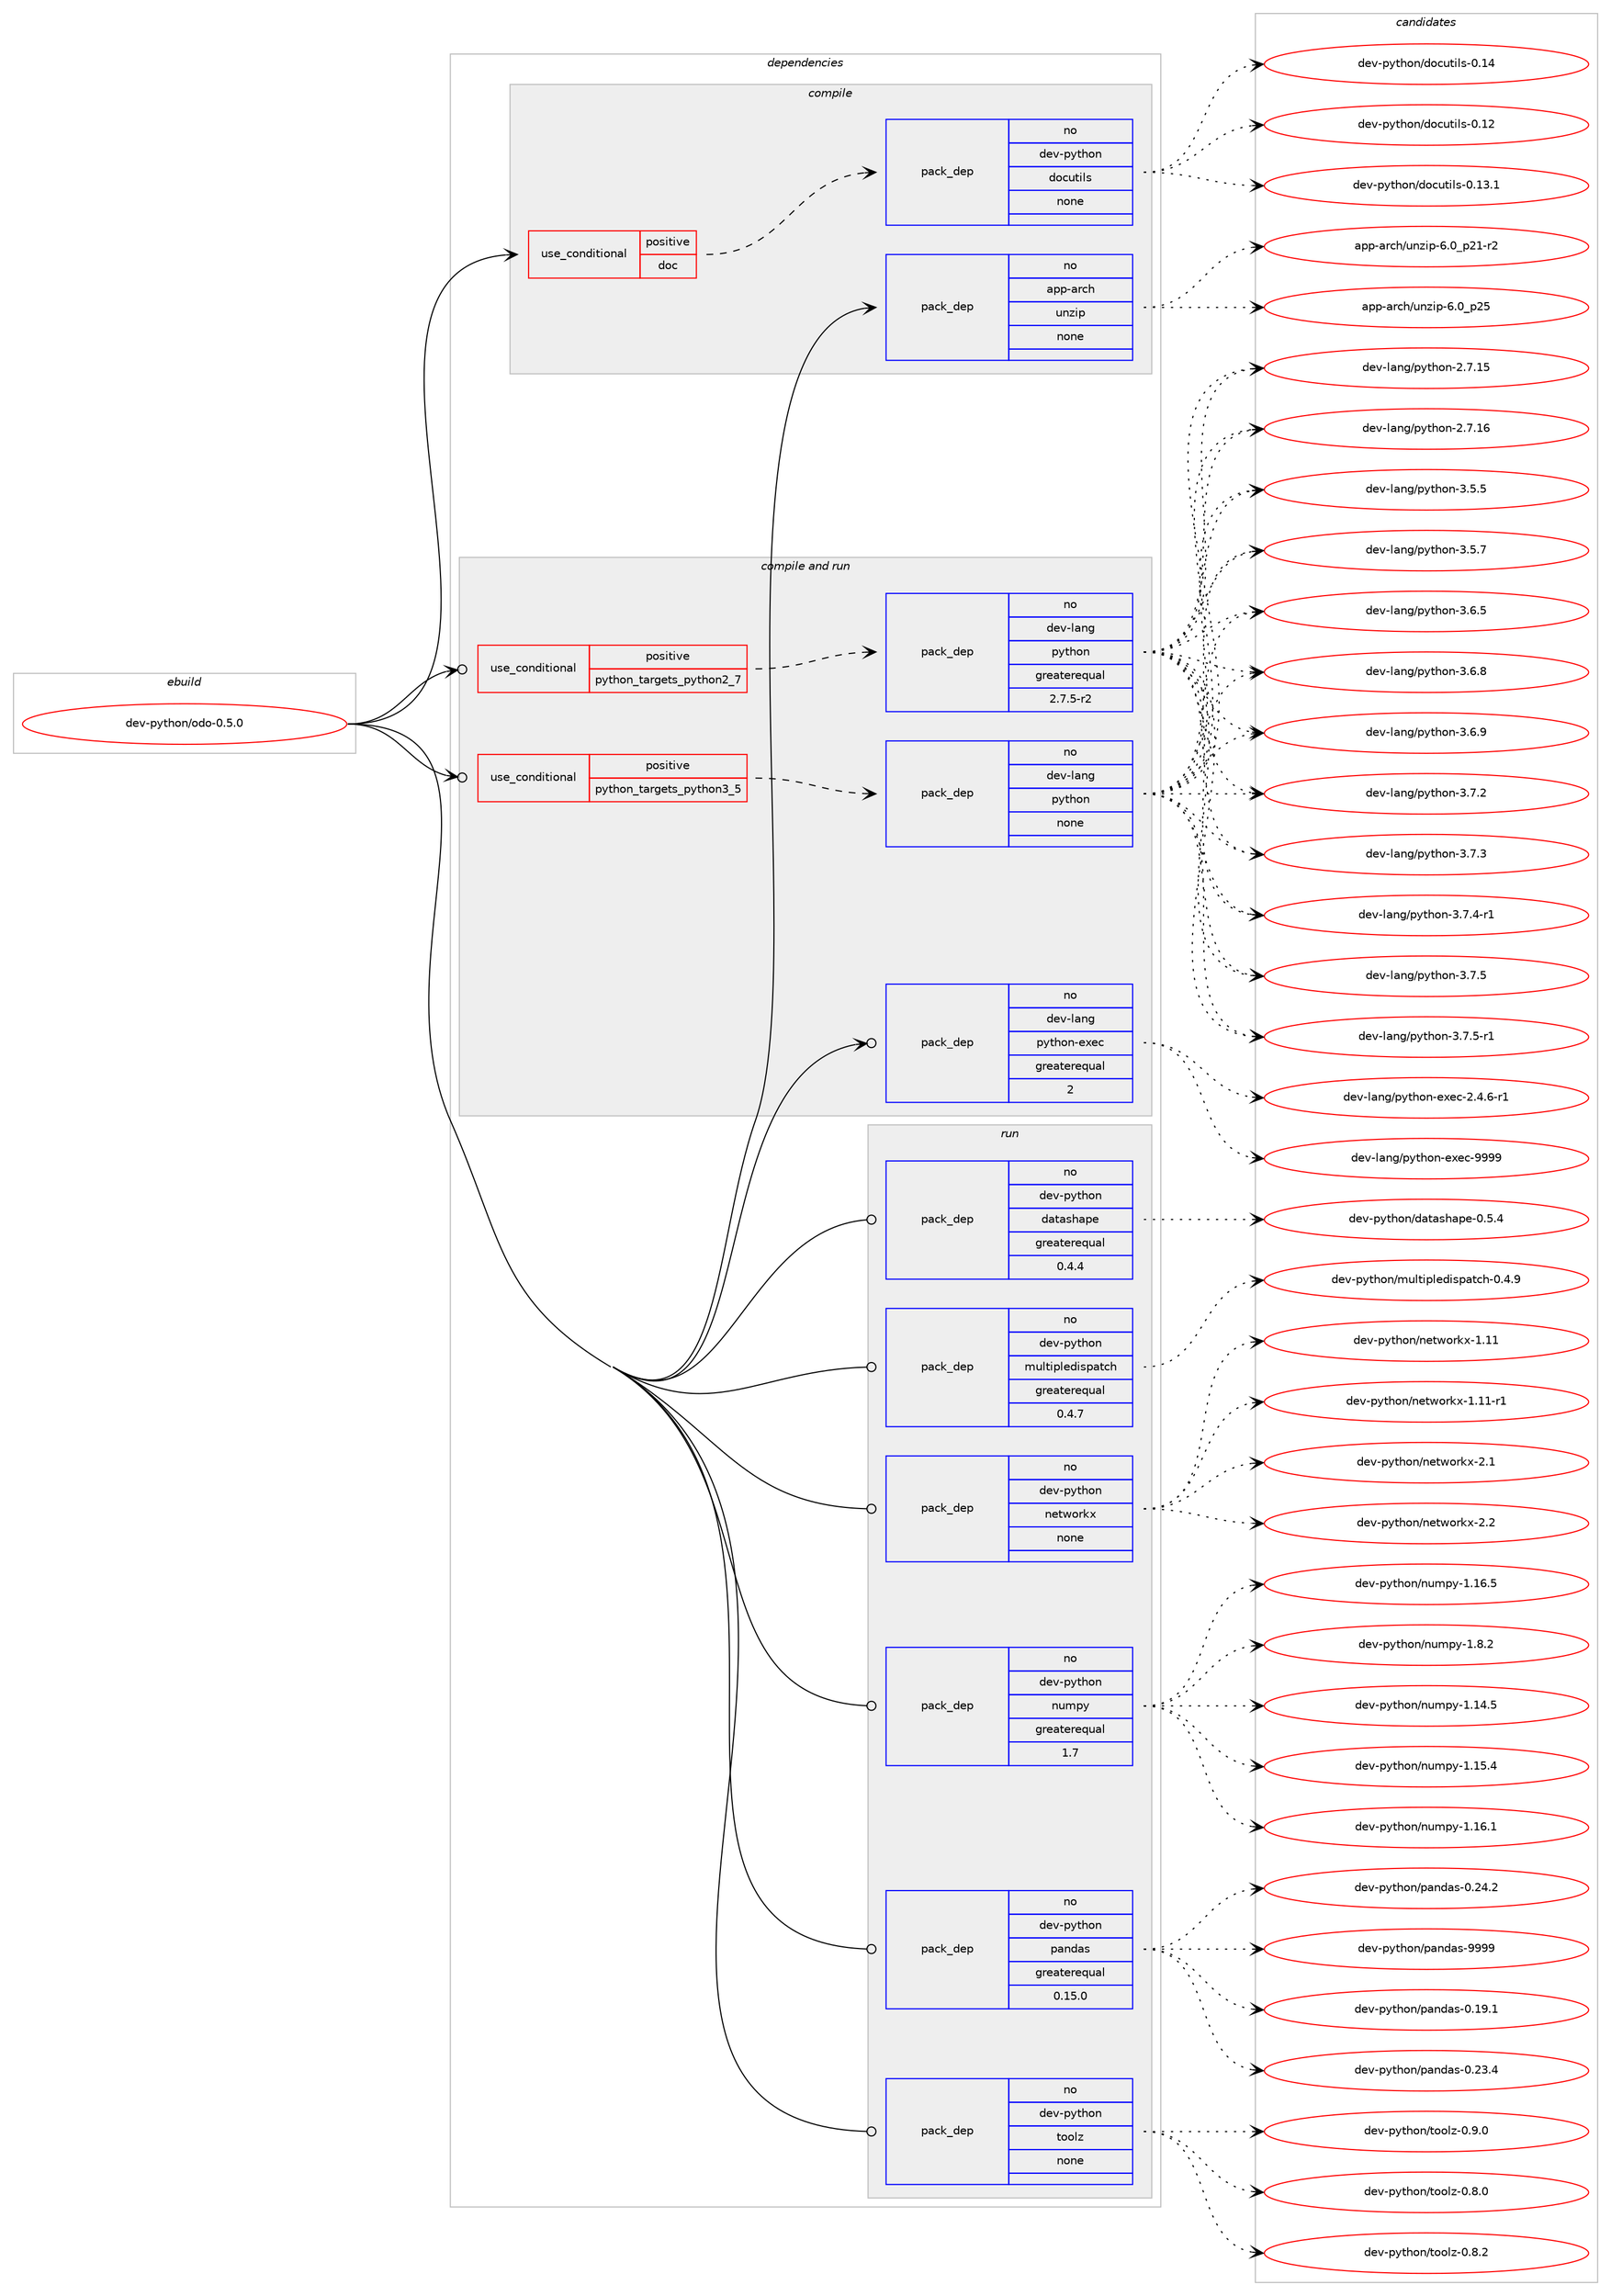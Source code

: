 digraph prolog {

# *************
# Graph options
# *************

newrank=true;
concentrate=true;
compound=true;
graph [rankdir=LR,fontname=Helvetica,fontsize=10,ranksep=1.5];#, ranksep=2.5, nodesep=0.2];
edge  [arrowhead=vee];
node  [fontname=Helvetica,fontsize=10];

# **********
# The ebuild
# **********

subgraph cluster_leftcol {
color=gray;
rank=same;
label=<<i>ebuild</i>>;
id [label="dev-python/odo-0.5.0", color=red, width=4, href="../dev-python/odo-0.5.0.svg"];
}

# ****************
# The dependencies
# ****************

subgraph cluster_midcol {
color=gray;
label=<<i>dependencies</i>>;
subgraph cluster_compile {
fillcolor="#eeeeee";
style=filled;
label=<<i>compile</i>>;
subgraph cond143542 {
dependency617852 [label=<<TABLE BORDER="0" CELLBORDER="1" CELLSPACING="0" CELLPADDING="4"><TR><TD ROWSPAN="3" CELLPADDING="10">use_conditional</TD></TR><TR><TD>positive</TD></TR><TR><TD>doc</TD></TR></TABLE>>, shape=none, color=red];
subgraph pack462502 {
dependency617853 [label=<<TABLE BORDER="0" CELLBORDER="1" CELLSPACING="0" CELLPADDING="4" WIDTH="220"><TR><TD ROWSPAN="6" CELLPADDING="30">pack_dep</TD></TR><TR><TD WIDTH="110">no</TD></TR><TR><TD>dev-python</TD></TR><TR><TD>docutils</TD></TR><TR><TD>none</TD></TR><TR><TD></TD></TR></TABLE>>, shape=none, color=blue];
}
dependency617852:e -> dependency617853:w [weight=20,style="dashed",arrowhead="vee"];
}
id:e -> dependency617852:w [weight=20,style="solid",arrowhead="vee"];
subgraph pack462503 {
dependency617854 [label=<<TABLE BORDER="0" CELLBORDER="1" CELLSPACING="0" CELLPADDING="4" WIDTH="220"><TR><TD ROWSPAN="6" CELLPADDING="30">pack_dep</TD></TR><TR><TD WIDTH="110">no</TD></TR><TR><TD>app-arch</TD></TR><TR><TD>unzip</TD></TR><TR><TD>none</TD></TR><TR><TD></TD></TR></TABLE>>, shape=none, color=blue];
}
id:e -> dependency617854:w [weight=20,style="solid",arrowhead="vee"];
}
subgraph cluster_compileandrun {
fillcolor="#eeeeee";
style=filled;
label=<<i>compile and run</i>>;
subgraph cond143543 {
dependency617855 [label=<<TABLE BORDER="0" CELLBORDER="1" CELLSPACING="0" CELLPADDING="4"><TR><TD ROWSPAN="3" CELLPADDING="10">use_conditional</TD></TR><TR><TD>positive</TD></TR><TR><TD>python_targets_python2_7</TD></TR></TABLE>>, shape=none, color=red];
subgraph pack462504 {
dependency617856 [label=<<TABLE BORDER="0" CELLBORDER="1" CELLSPACING="0" CELLPADDING="4" WIDTH="220"><TR><TD ROWSPAN="6" CELLPADDING="30">pack_dep</TD></TR><TR><TD WIDTH="110">no</TD></TR><TR><TD>dev-lang</TD></TR><TR><TD>python</TD></TR><TR><TD>greaterequal</TD></TR><TR><TD>2.7.5-r2</TD></TR></TABLE>>, shape=none, color=blue];
}
dependency617855:e -> dependency617856:w [weight=20,style="dashed",arrowhead="vee"];
}
id:e -> dependency617855:w [weight=20,style="solid",arrowhead="odotvee"];
subgraph cond143544 {
dependency617857 [label=<<TABLE BORDER="0" CELLBORDER="1" CELLSPACING="0" CELLPADDING="4"><TR><TD ROWSPAN="3" CELLPADDING="10">use_conditional</TD></TR><TR><TD>positive</TD></TR><TR><TD>python_targets_python3_5</TD></TR></TABLE>>, shape=none, color=red];
subgraph pack462505 {
dependency617858 [label=<<TABLE BORDER="0" CELLBORDER="1" CELLSPACING="0" CELLPADDING="4" WIDTH="220"><TR><TD ROWSPAN="6" CELLPADDING="30">pack_dep</TD></TR><TR><TD WIDTH="110">no</TD></TR><TR><TD>dev-lang</TD></TR><TR><TD>python</TD></TR><TR><TD>none</TD></TR><TR><TD></TD></TR></TABLE>>, shape=none, color=blue];
}
dependency617857:e -> dependency617858:w [weight=20,style="dashed",arrowhead="vee"];
}
id:e -> dependency617857:w [weight=20,style="solid",arrowhead="odotvee"];
subgraph pack462506 {
dependency617859 [label=<<TABLE BORDER="0" CELLBORDER="1" CELLSPACING="0" CELLPADDING="4" WIDTH="220"><TR><TD ROWSPAN="6" CELLPADDING="30">pack_dep</TD></TR><TR><TD WIDTH="110">no</TD></TR><TR><TD>dev-lang</TD></TR><TR><TD>python-exec</TD></TR><TR><TD>greaterequal</TD></TR><TR><TD>2</TD></TR></TABLE>>, shape=none, color=blue];
}
id:e -> dependency617859:w [weight=20,style="solid",arrowhead="odotvee"];
}
subgraph cluster_run {
fillcolor="#eeeeee";
style=filled;
label=<<i>run</i>>;
subgraph pack462507 {
dependency617860 [label=<<TABLE BORDER="0" CELLBORDER="1" CELLSPACING="0" CELLPADDING="4" WIDTH="220"><TR><TD ROWSPAN="6" CELLPADDING="30">pack_dep</TD></TR><TR><TD WIDTH="110">no</TD></TR><TR><TD>dev-python</TD></TR><TR><TD>datashape</TD></TR><TR><TD>greaterequal</TD></TR><TR><TD>0.4.4</TD></TR></TABLE>>, shape=none, color=blue];
}
id:e -> dependency617860:w [weight=20,style="solid",arrowhead="odot"];
subgraph pack462508 {
dependency617861 [label=<<TABLE BORDER="0" CELLBORDER="1" CELLSPACING="0" CELLPADDING="4" WIDTH="220"><TR><TD ROWSPAN="6" CELLPADDING="30">pack_dep</TD></TR><TR><TD WIDTH="110">no</TD></TR><TR><TD>dev-python</TD></TR><TR><TD>multipledispatch</TD></TR><TR><TD>greaterequal</TD></TR><TR><TD>0.4.7</TD></TR></TABLE>>, shape=none, color=blue];
}
id:e -> dependency617861:w [weight=20,style="solid",arrowhead="odot"];
subgraph pack462509 {
dependency617862 [label=<<TABLE BORDER="0" CELLBORDER="1" CELLSPACING="0" CELLPADDING="4" WIDTH="220"><TR><TD ROWSPAN="6" CELLPADDING="30">pack_dep</TD></TR><TR><TD WIDTH="110">no</TD></TR><TR><TD>dev-python</TD></TR><TR><TD>networkx</TD></TR><TR><TD>none</TD></TR><TR><TD></TD></TR></TABLE>>, shape=none, color=blue];
}
id:e -> dependency617862:w [weight=20,style="solid",arrowhead="odot"];
subgraph pack462510 {
dependency617863 [label=<<TABLE BORDER="0" CELLBORDER="1" CELLSPACING="0" CELLPADDING="4" WIDTH="220"><TR><TD ROWSPAN="6" CELLPADDING="30">pack_dep</TD></TR><TR><TD WIDTH="110">no</TD></TR><TR><TD>dev-python</TD></TR><TR><TD>numpy</TD></TR><TR><TD>greaterequal</TD></TR><TR><TD>1.7</TD></TR></TABLE>>, shape=none, color=blue];
}
id:e -> dependency617863:w [weight=20,style="solid",arrowhead="odot"];
subgraph pack462511 {
dependency617864 [label=<<TABLE BORDER="0" CELLBORDER="1" CELLSPACING="0" CELLPADDING="4" WIDTH="220"><TR><TD ROWSPAN="6" CELLPADDING="30">pack_dep</TD></TR><TR><TD WIDTH="110">no</TD></TR><TR><TD>dev-python</TD></TR><TR><TD>pandas</TD></TR><TR><TD>greaterequal</TD></TR><TR><TD>0.15.0</TD></TR></TABLE>>, shape=none, color=blue];
}
id:e -> dependency617864:w [weight=20,style="solid",arrowhead="odot"];
subgraph pack462512 {
dependency617865 [label=<<TABLE BORDER="0" CELLBORDER="1" CELLSPACING="0" CELLPADDING="4" WIDTH="220"><TR><TD ROWSPAN="6" CELLPADDING="30">pack_dep</TD></TR><TR><TD WIDTH="110">no</TD></TR><TR><TD>dev-python</TD></TR><TR><TD>toolz</TD></TR><TR><TD>none</TD></TR><TR><TD></TD></TR></TABLE>>, shape=none, color=blue];
}
id:e -> dependency617865:w [weight=20,style="solid",arrowhead="odot"];
}
}

# **************
# The candidates
# **************

subgraph cluster_choices {
rank=same;
color=gray;
label=<<i>candidates</i>>;

subgraph choice462502 {
color=black;
nodesep=1;
choice1001011184511212111610411111047100111991171161051081154548464950 [label="dev-python/docutils-0.12", color=red, width=4,href="../dev-python/docutils-0.12.svg"];
choice10010111845112121116104111110471001119911711610510811545484649514649 [label="dev-python/docutils-0.13.1", color=red, width=4,href="../dev-python/docutils-0.13.1.svg"];
choice1001011184511212111610411111047100111991171161051081154548464952 [label="dev-python/docutils-0.14", color=red, width=4,href="../dev-python/docutils-0.14.svg"];
dependency617853:e -> choice1001011184511212111610411111047100111991171161051081154548464950:w [style=dotted,weight="100"];
dependency617853:e -> choice10010111845112121116104111110471001119911711610510811545484649514649:w [style=dotted,weight="100"];
dependency617853:e -> choice1001011184511212111610411111047100111991171161051081154548464952:w [style=dotted,weight="100"];
}
subgraph choice462503 {
color=black;
nodesep=1;
choice9711211245971149910447117110122105112455446489511250494511450 [label="app-arch/unzip-6.0_p21-r2", color=red, width=4,href="../app-arch/unzip-6.0_p21-r2.svg"];
choice971121124597114991044711711012210511245544648951125053 [label="app-arch/unzip-6.0_p25", color=red, width=4,href="../app-arch/unzip-6.0_p25.svg"];
dependency617854:e -> choice9711211245971149910447117110122105112455446489511250494511450:w [style=dotted,weight="100"];
dependency617854:e -> choice971121124597114991044711711012210511245544648951125053:w [style=dotted,weight="100"];
}
subgraph choice462504 {
color=black;
nodesep=1;
choice10010111845108971101034711212111610411111045504655464953 [label="dev-lang/python-2.7.15", color=red, width=4,href="../dev-lang/python-2.7.15.svg"];
choice10010111845108971101034711212111610411111045504655464954 [label="dev-lang/python-2.7.16", color=red, width=4,href="../dev-lang/python-2.7.16.svg"];
choice100101118451089711010347112121116104111110455146534653 [label="dev-lang/python-3.5.5", color=red, width=4,href="../dev-lang/python-3.5.5.svg"];
choice100101118451089711010347112121116104111110455146534655 [label="dev-lang/python-3.5.7", color=red, width=4,href="../dev-lang/python-3.5.7.svg"];
choice100101118451089711010347112121116104111110455146544653 [label="dev-lang/python-3.6.5", color=red, width=4,href="../dev-lang/python-3.6.5.svg"];
choice100101118451089711010347112121116104111110455146544656 [label="dev-lang/python-3.6.8", color=red, width=4,href="../dev-lang/python-3.6.8.svg"];
choice100101118451089711010347112121116104111110455146544657 [label="dev-lang/python-3.6.9", color=red, width=4,href="../dev-lang/python-3.6.9.svg"];
choice100101118451089711010347112121116104111110455146554650 [label="dev-lang/python-3.7.2", color=red, width=4,href="../dev-lang/python-3.7.2.svg"];
choice100101118451089711010347112121116104111110455146554651 [label="dev-lang/python-3.7.3", color=red, width=4,href="../dev-lang/python-3.7.3.svg"];
choice1001011184510897110103471121211161041111104551465546524511449 [label="dev-lang/python-3.7.4-r1", color=red, width=4,href="../dev-lang/python-3.7.4-r1.svg"];
choice100101118451089711010347112121116104111110455146554653 [label="dev-lang/python-3.7.5", color=red, width=4,href="../dev-lang/python-3.7.5.svg"];
choice1001011184510897110103471121211161041111104551465546534511449 [label="dev-lang/python-3.7.5-r1", color=red, width=4,href="../dev-lang/python-3.7.5-r1.svg"];
dependency617856:e -> choice10010111845108971101034711212111610411111045504655464953:w [style=dotted,weight="100"];
dependency617856:e -> choice10010111845108971101034711212111610411111045504655464954:w [style=dotted,weight="100"];
dependency617856:e -> choice100101118451089711010347112121116104111110455146534653:w [style=dotted,weight="100"];
dependency617856:e -> choice100101118451089711010347112121116104111110455146534655:w [style=dotted,weight="100"];
dependency617856:e -> choice100101118451089711010347112121116104111110455146544653:w [style=dotted,weight="100"];
dependency617856:e -> choice100101118451089711010347112121116104111110455146544656:w [style=dotted,weight="100"];
dependency617856:e -> choice100101118451089711010347112121116104111110455146544657:w [style=dotted,weight="100"];
dependency617856:e -> choice100101118451089711010347112121116104111110455146554650:w [style=dotted,weight="100"];
dependency617856:e -> choice100101118451089711010347112121116104111110455146554651:w [style=dotted,weight="100"];
dependency617856:e -> choice1001011184510897110103471121211161041111104551465546524511449:w [style=dotted,weight="100"];
dependency617856:e -> choice100101118451089711010347112121116104111110455146554653:w [style=dotted,weight="100"];
dependency617856:e -> choice1001011184510897110103471121211161041111104551465546534511449:w [style=dotted,weight="100"];
}
subgraph choice462505 {
color=black;
nodesep=1;
choice10010111845108971101034711212111610411111045504655464953 [label="dev-lang/python-2.7.15", color=red, width=4,href="../dev-lang/python-2.7.15.svg"];
choice10010111845108971101034711212111610411111045504655464954 [label="dev-lang/python-2.7.16", color=red, width=4,href="../dev-lang/python-2.7.16.svg"];
choice100101118451089711010347112121116104111110455146534653 [label="dev-lang/python-3.5.5", color=red, width=4,href="../dev-lang/python-3.5.5.svg"];
choice100101118451089711010347112121116104111110455146534655 [label="dev-lang/python-3.5.7", color=red, width=4,href="../dev-lang/python-3.5.7.svg"];
choice100101118451089711010347112121116104111110455146544653 [label="dev-lang/python-3.6.5", color=red, width=4,href="../dev-lang/python-3.6.5.svg"];
choice100101118451089711010347112121116104111110455146544656 [label="dev-lang/python-3.6.8", color=red, width=4,href="../dev-lang/python-3.6.8.svg"];
choice100101118451089711010347112121116104111110455146544657 [label="dev-lang/python-3.6.9", color=red, width=4,href="../dev-lang/python-3.6.9.svg"];
choice100101118451089711010347112121116104111110455146554650 [label="dev-lang/python-3.7.2", color=red, width=4,href="../dev-lang/python-3.7.2.svg"];
choice100101118451089711010347112121116104111110455146554651 [label="dev-lang/python-3.7.3", color=red, width=4,href="../dev-lang/python-3.7.3.svg"];
choice1001011184510897110103471121211161041111104551465546524511449 [label="dev-lang/python-3.7.4-r1", color=red, width=4,href="../dev-lang/python-3.7.4-r1.svg"];
choice100101118451089711010347112121116104111110455146554653 [label="dev-lang/python-3.7.5", color=red, width=4,href="../dev-lang/python-3.7.5.svg"];
choice1001011184510897110103471121211161041111104551465546534511449 [label="dev-lang/python-3.7.5-r1", color=red, width=4,href="../dev-lang/python-3.7.5-r1.svg"];
dependency617858:e -> choice10010111845108971101034711212111610411111045504655464953:w [style=dotted,weight="100"];
dependency617858:e -> choice10010111845108971101034711212111610411111045504655464954:w [style=dotted,weight="100"];
dependency617858:e -> choice100101118451089711010347112121116104111110455146534653:w [style=dotted,weight="100"];
dependency617858:e -> choice100101118451089711010347112121116104111110455146534655:w [style=dotted,weight="100"];
dependency617858:e -> choice100101118451089711010347112121116104111110455146544653:w [style=dotted,weight="100"];
dependency617858:e -> choice100101118451089711010347112121116104111110455146544656:w [style=dotted,weight="100"];
dependency617858:e -> choice100101118451089711010347112121116104111110455146544657:w [style=dotted,weight="100"];
dependency617858:e -> choice100101118451089711010347112121116104111110455146554650:w [style=dotted,weight="100"];
dependency617858:e -> choice100101118451089711010347112121116104111110455146554651:w [style=dotted,weight="100"];
dependency617858:e -> choice1001011184510897110103471121211161041111104551465546524511449:w [style=dotted,weight="100"];
dependency617858:e -> choice100101118451089711010347112121116104111110455146554653:w [style=dotted,weight="100"];
dependency617858:e -> choice1001011184510897110103471121211161041111104551465546534511449:w [style=dotted,weight="100"];
}
subgraph choice462506 {
color=black;
nodesep=1;
choice10010111845108971101034711212111610411111045101120101994550465246544511449 [label="dev-lang/python-exec-2.4.6-r1", color=red, width=4,href="../dev-lang/python-exec-2.4.6-r1.svg"];
choice10010111845108971101034711212111610411111045101120101994557575757 [label="dev-lang/python-exec-9999", color=red, width=4,href="../dev-lang/python-exec-9999.svg"];
dependency617859:e -> choice10010111845108971101034711212111610411111045101120101994550465246544511449:w [style=dotted,weight="100"];
dependency617859:e -> choice10010111845108971101034711212111610411111045101120101994557575757:w [style=dotted,weight="100"];
}
subgraph choice462507 {
color=black;
nodesep=1;
choice1001011184511212111610411111047100971169711510497112101454846534652 [label="dev-python/datashape-0.5.4", color=red, width=4,href="../dev-python/datashape-0.5.4.svg"];
dependency617860:e -> choice1001011184511212111610411111047100971169711510497112101454846534652:w [style=dotted,weight="100"];
}
subgraph choice462508 {
color=black;
nodesep=1;
choice10010111845112121116104111110471091171081161051121081011001051151129711699104454846524657 [label="dev-python/multipledispatch-0.4.9", color=red, width=4,href="../dev-python/multipledispatch-0.4.9.svg"];
dependency617861:e -> choice10010111845112121116104111110471091171081161051121081011001051151129711699104454846524657:w [style=dotted,weight="100"];
}
subgraph choice462509 {
color=black;
nodesep=1;
choice10010111845112121116104111110471101011161191111141071204549464949 [label="dev-python/networkx-1.11", color=red, width=4,href="../dev-python/networkx-1.11.svg"];
choice100101118451121211161041111104711010111611911111410712045494649494511449 [label="dev-python/networkx-1.11-r1", color=red, width=4,href="../dev-python/networkx-1.11-r1.svg"];
choice100101118451121211161041111104711010111611911111410712045504649 [label="dev-python/networkx-2.1", color=red, width=4,href="../dev-python/networkx-2.1.svg"];
choice100101118451121211161041111104711010111611911111410712045504650 [label="dev-python/networkx-2.2", color=red, width=4,href="../dev-python/networkx-2.2.svg"];
dependency617862:e -> choice10010111845112121116104111110471101011161191111141071204549464949:w [style=dotted,weight="100"];
dependency617862:e -> choice100101118451121211161041111104711010111611911111410712045494649494511449:w [style=dotted,weight="100"];
dependency617862:e -> choice100101118451121211161041111104711010111611911111410712045504649:w [style=dotted,weight="100"];
dependency617862:e -> choice100101118451121211161041111104711010111611911111410712045504650:w [style=dotted,weight="100"];
}
subgraph choice462510 {
color=black;
nodesep=1;
choice100101118451121211161041111104711011710911212145494649524653 [label="dev-python/numpy-1.14.5", color=red, width=4,href="../dev-python/numpy-1.14.5.svg"];
choice100101118451121211161041111104711011710911212145494649534652 [label="dev-python/numpy-1.15.4", color=red, width=4,href="../dev-python/numpy-1.15.4.svg"];
choice100101118451121211161041111104711011710911212145494649544649 [label="dev-python/numpy-1.16.1", color=red, width=4,href="../dev-python/numpy-1.16.1.svg"];
choice100101118451121211161041111104711011710911212145494649544653 [label="dev-python/numpy-1.16.5", color=red, width=4,href="../dev-python/numpy-1.16.5.svg"];
choice1001011184511212111610411111047110117109112121454946564650 [label="dev-python/numpy-1.8.2", color=red, width=4,href="../dev-python/numpy-1.8.2.svg"];
dependency617863:e -> choice100101118451121211161041111104711011710911212145494649524653:w [style=dotted,weight="100"];
dependency617863:e -> choice100101118451121211161041111104711011710911212145494649534652:w [style=dotted,weight="100"];
dependency617863:e -> choice100101118451121211161041111104711011710911212145494649544649:w [style=dotted,weight="100"];
dependency617863:e -> choice100101118451121211161041111104711011710911212145494649544653:w [style=dotted,weight="100"];
dependency617863:e -> choice1001011184511212111610411111047110117109112121454946564650:w [style=dotted,weight="100"];
}
subgraph choice462511 {
color=black;
nodesep=1;
choice1001011184511212111610411111047112971101009711545484649574649 [label="dev-python/pandas-0.19.1", color=red, width=4,href="../dev-python/pandas-0.19.1.svg"];
choice1001011184511212111610411111047112971101009711545484650514652 [label="dev-python/pandas-0.23.4", color=red, width=4,href="../dev-python/pandas-0.23.4.svg"];
choice1001011184511212111610411111047112971101009711545484650524650 [label="dev-python/pandas-0.24.2", color=red, width=4,href="../dev-python/pandas-0.24.2.svg"];
choice100101118451121211161041111104711297110100971154557575757 [label="dev-python/pandas-9999", color=red, width=4,href="../dev-python/pandas-9999.svg"];
dependency617864:e -> choice1001011184511212111610411111047112971101009711545484649574649:w [style=dotted,weight="100"];
dependency617864:e -> choice1001011184511212111610411111047112971101009711545484650514652:w [style=dotted,weight="100"];
dependency617864:e -> choice1001011184511212111610411111047112971101009711545484650524650:w [style=dotted,weight="100"];
dependency617864:e -> choice100101118451121211161041111104711297110100971154557575757:w [style=dotted,weight="100"];
}
subgraph choice462512 {
color=black;
nodesep=1;
choice1001011184511212111610411111047116111111108122454846564648 [label="dev-python/toolz-0.8.0", color=red, width=4,href="../dev-python/toolz-0.8.0.svg"];
choice1001011184511212111610411111047116111111108122454846564650 [label="dev-python/toolz-0.8.2", color=red, width=4,href="../dev-python/toolz-0.8.2.svg"];
choice1001011184511212111610411111047116111111108122454846574648 [label="dev-python/toolz-0.9.0", color=red, width=4,href="../dev-python/toolz-0.9.0.svg"];
dependency617865:e -> choice1001011184511212111610411111047116111111108122454846564648:w [style=dotted,weight="100"];
dependency617865:e -> choice1001011184511212111610411111047116111111108122454846564650:w [style=dotted,weight="100"];
dependency617865:e -> choice1001011184511212111610411111047116111111108122454846574648:w [style=dotted,weight="100"];
}
}

}
